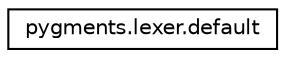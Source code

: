 digraph "Graphical Class Hierarchy"
{
 // LATEX_PDF_SIZE
  edge [fontname="Helvetica",fontsize="10",labelfontname="Helvetica",labelfontsize="10"];
  node [fontname="Helvetica",fontsize="10",shape=record];
  rankdir="LR";
  Node0 [label="pygments.lexer.default",height=0.2,width=0.4,color="black", fillcolor="white", style="filled",URL="$classpygments_1_1lexer_1_1default.html",tooltip=" "];
}
